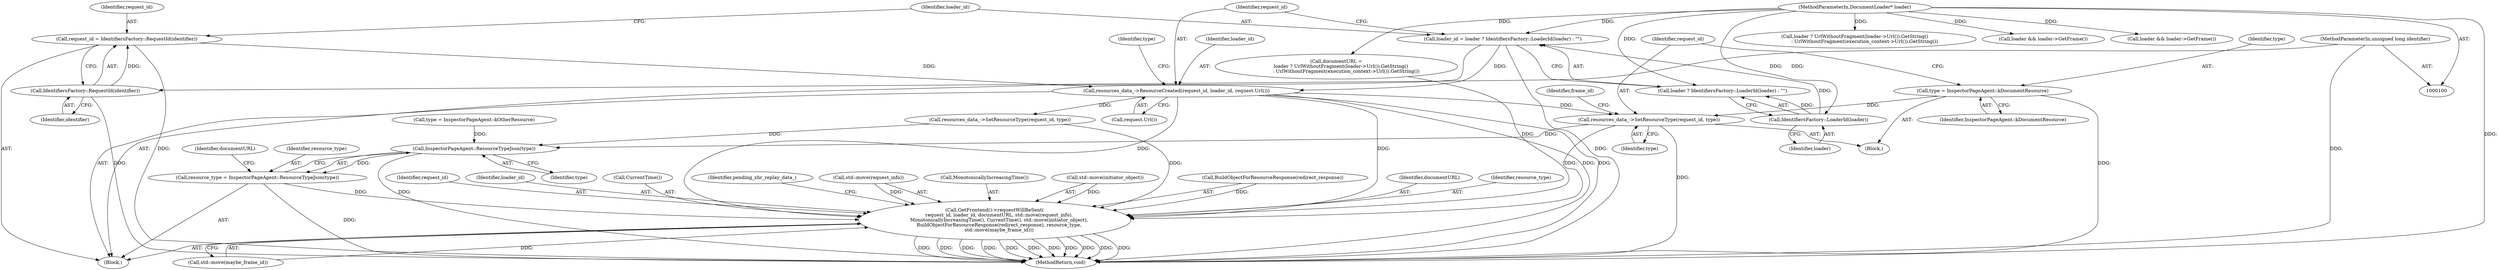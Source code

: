 digraph "1_Chrome_1c40f9042ae2d6ee7483d72998aabb5e73b2ff60_2@del" {
"1000153" [label="(Call,resources_data_->SetResourceType(request_id, type))"];
"1000121" [label="(Call,resources_data_->ResourceCreated(request_id, loader_id, request.Url()))"];
"1000109" [label="(Call,request_id = IdentifiersFactory::RequestId(identifier))"];
"1000111" [label="(Call,IdentifiersFactory::RequestId(identifier))"];
"1000102" [label="(MethodParameterIn,unsigned long identifier)"];
"1000114" [label="(Call,loader_id = loader ? IdentifiersFactory::LoaderId(loader) : \"\")"];
"1000103" [label="(MethodParameterIn,DocumentLoader* loader)"];
"1000118" [label="(Call,IdentifiersFactory::LoaderId(loader))"];
"1000150" [label="(Call,type = InspectorPageAgent::kDocumentResource)"];
"1000226" [label="(Call,InspectorPageAgent::ResourceTypeJson(type))"];
"1000224" [label="(Call,resource_type = InspectorPageAgent::ResourceTypeJson(type))"];
"1000242" [label="(Call,GetFrontend()->requestWillBeSent(\n      request_id, loader_id, documentURL, std::move(request_info),\n      MonotonicallyIncreasingTime(), CurrentTime(), std::move(initiator_object),\n      BuildObjectForResourceResponse(redirect_response), resource_type,\n      std::move(maybe_frame_id)))"];
"1000242" [label="(Call,GetFrontend()->requestWillBeSent(\n      request_id, loader_id, documentURL, std::move(request_info),\n      MonotonicallyIncreasingTime(), CurrentTime(), std::move(initiator_object),\n      BuildObjectForResourceResponse(redirect_response), resource_type,\n      std::move(maybe_frame_id)))"];
"1000111" [label="(Call,IdentifiersFactory::RequestId(identifier))"];
"1000149" [label="(Block,)"];
"1000229" [label="(Call,documentURL =\n      loader ? UrlWithoutFragment(loader->Url()).GetString()\n             : UrlWithoutFragment(execution_context->Url()).GetString())"];
"1000259" [label="(Identifier,pending_xhr_replay_data_)"];
"1000110" [label="(Identifier,request_id)"];
"1000248" [label="(Call,MonotonicallyIncreasingTime())"];
"1000109" [label="(Call,request_id = IdentifiersFactory::RequestId(identifier))"];
"1000115" [label="(Identifier,loader_id)"];
"1000112" [label="(Identifier,identifier)"];
"1000225" [label="(Identifier,resource_type)"];
"1000250" [label="(Call,std::move(initiator_object))"];
"1000121" [label="(Call,resources_data_->ResourceCreated(request_id, loader_id, request.Url()))"];
"1000107" [label="(Block,)"];
"1000123" [label="(Identifier,loader_id)"];
"1000227" [label="(Identifier,type)"];
"1000230" [label="(Identifier,documentURL)"];
"1000252" [label="(Call,BuildObjectForResourceResponse(redirect_response))"];
"1000153" [label="(Call,resources_data_->SetResourceType(request_id, type))"];
"1000150" [label="(Call,type = InspectorPageAgent::kDocumentResource)"];
"1000231" [label="(Call,loader ? UrlWithoutFragment(loader->Url()).GetString()\n             : UrlWithoutFragment(execution_context->Url()).GetString())"];
"1000263" [label="(MethodReturn,void)"];
"1000124" [label="(Call,request.Url())"];
"1000114" [label="(Call,loader_id = loader ? IdentifiersFactory::LoaderId(loader) : \"\")"];
"1000160" [label="(Call,loader && loader->GetFrame())"];
"1000119" [label="(Identifier,loader)"];
"1000122" [label="(Identifier,request_id)"];
"1000151" [label="(Identifier,type)"];
"1000245" [label="(Identifier,documentURL)"];
"1000226" [label="(Call,InspectorPageAgent::ResourceTypeJson(type))"];
"1000254" [label="(Identifier,resource_type)"];
"1000102" [label="(MethodParameterIn,unsigned long identifier)"];
"1000116" [label="(Call,loader ? IdentifiersFactory::LoaderId(loader) : \"\")"];
"1000246" [label="(Call,std::move(request_info))"];
"1000103" [label="(MethodParameterIn,DocumentLoader* loader)"];
"1000154" [label="(Identifier,request_id)"];
"1000243" [label="(Identifier,request_id)"];
"1000152" [label="(Identifier,InspectorPageAgent::kDocumentResource)"];
"1000224" [label="(Call,resource_type = InspectorPageAgent::ResourceTypeJson(type))"];
"1000118" [label="(Call,IdentifiersFactory::LoaderId(loader))"];
"1000244" [label="(Identifier,loader_id)"];
"1000127" [label="(Identifier,type)"];
"1000139" [label="(Call,resources_data_->SetResourceType(request_id, type))"];
"1000255" [label="(Call,std::move(maybe_frame_id))"];
"1000126" [label="(Call,type = InspectorPageAgent::kOtherResource)"];
"1000158" [label="(Identifier,frame_id)"];
"1000155" [label="(Identifier,type)"];
"1000174" [label="(Call,loader && loader->GetFrame())"];
"1000249" [label="(Call,CurrentTime())"];
"1000153" -> "1000149"  [label="AST: "];
"1000153" -> "1000155"  [label="CFG: "];
"1000154" -> "1000153"  [label="AST: "];
"1000155" -> "1000153"  [label="AST: "];
"1000158" -> "1000153"  [label="CFG: "];
"1000153" -> "1000263"  [label="DDG: "];
"1000121" -> "1000153"  [label="DDG: "];
"1000150" -> "1000153"  [label="DDG: "];
"1000153" -> "1000226"  [label="DDG: "];
"1000153" -> "1000242"  [label="DDG: "];
"1000121" -> "1000107"  [label="AST: "];
"1000121" -> "1000124"  [label="CFG: "];
"1000122" -> "1000121"  [label="AST: "];
"1000123" -> "1000121"  [label="AST: "];
"1000124" -> "1000121"  [label="AST: "];
"1000127" -> "1000121"  [label="CFG: "];
"1000121" -> "1000263"  [label="DDG: "];
"1000121" -> "1000263"  [label="DDG: "];
"1000109" -> "1000121"  [label="DDG: "];
"1000114" -> "1000121"  [label="DDG: "];
"1000121" -> "1000139"  [label="DDG: "];
"1000121" -> "1000242"  [label="DDG: "];
"1000121" -> "1000242"  [label="DDG: "];
"1000109" -> "1000107"  [label="AST: "];
"1000109" -> "1000111"  [label="CFG: "];
"1000110" -> "1000109"  [label="AST: "];
"1000111" -> "1000109"  [label="AST: "];
"1000115" -> "1000109"  [label="CFG: "];
"1000109" -> "1000263"  [label="DDG: "];
"1000111" -> "1000109"  [label="DDG: "];
"1000111" -> "1000112"  [label="CFG: "];
"1000112" -> "1000111"  [label="AST: "];
"1000111" -> "1000263"  [label="DDG: "];
"1000102" -> "1000111"  [label="DDG: "];
"1000102" -> "1000100"  [label="AST: "];
"1000102" -> "1000263"  [label="DDG: "];
"1000114" -> "1000107"  [label="AST: "];
"1000114" -> "1000116"  [label="CFG: "];
"1000115" -> "1000114"  [label="AST: "];
"1000116" -> "1000114"  [label="AST: "];
"1000122" -> "1000114"  [label="CFG: "];
"1000114" -> "1000263"  [label="DDG: "];
"1000103" -> "1000114"  [label="DDG: "];
"1000118" -> "1000114"  [label="DDG: "];
"1000103" -> "1000100"  [label="AST: "];
"1000103" -> "1000263"  [label="DDG: "];
"1000103" -> "1000116"  [label="DDG: "];
"1000103" -> "1000118"  [label="DDG: "];
"1000103" -> "1000160"  [label="DDG: "];
"1000103" -> "1000174"  [label="DDG: "];
"1000103" -> "1000229"  [label="DDG: "];
"1000103" -> "1000231"  [label="DDG: "];
"1000118" -> "1000116"  [label="AST: "];
"1000118" -> "1000119"  [label="CFG: "];
"1000119" -> "1000118"  [label="AST: "];
"1000116" -> "1000118"  [label="CFG: "];
"1000118" -> "1000116"  [label="DDG: "];
"1000150" -> "1000149"  [label="AST: "];
"1000150" -> "1000152"  [label="CFG: "];
"1000151" -> "1000150"  [label="AST: "];
"1000152" -> "1000150"  [label="AST: "];
"1000154" -> "1000150"  [label="CFG: "];
"1000150" -> "1000263"  [label="DDG: "];
"1000226" -> "1000224"  [label="AST: "];
"1000226" -> "1000227"  [label="CFG: "];
"1000227" -> "1000226"  [label="AST: "];
"1000224" -> "1000226"  [label="CFG: "];
"1000226" -> "1000263"  [label="DDG: "];
"1000226" -> "1000224"  [label="DDG: "];
"1000139" -> "1000226"  [label="DDG: "];
"1000126" -> "1000226"  [label="DDG: "];
"1000224" -> "1000107"  [label="AST: "];
"1000225" -> "1000224"  [label="AST: "];
"1000230" -> "1000224"  [label="CFG: "];
"1000224" -> "1000263"  [label="DDG: "];
"1000224" -> "1000242"  [label="DDG: "];
"1000242" -> "1000107"  [label="AST: "];
"1000242" -> "1000255"  [label="CFG: "];
"1000243" -> "1000242"  [label="AST: "];
"1000244" -> "1000242"  [label="AST: "];
"1000245" -> "1000242"  [label="AST: "];
"1000246" -> "1000242"  [label="AST: "];
"1000248" -> "1000242"  [label="AST: "];
"1000249" -> "1000242"  [label="AST: "];
"1000250" -> "1000242"  [label="AST: "];
"1000252" -> "1000242"  [label="AST: "];
"1000254" -> "1000242"  [label="AST: "];
"1000255" -> "1000242"  [label="AST: "];
"1000259" -> "1000242"  [label="CFG: "];
"1000242" -> "1000263"  [label="DDG: "];
"1000242" -> "1000263"  [label="DDG: "];
"1000242" -> "1000263"  [label="DDG: "];
"1000242" -> "1000263"  [label="DDG: "];
"1000242" -> "1000263"  [label="DDG: "];
"1000242" -> "1000263"  [label="DDG: "];
"1000242" -> "1000263"  [label="DDG: "];
"1000242" -> "1000263"  [label="DDG: "];
"1000242" -> "1000263"  [label="DDG: "];
"1000242" -> "1000263"  [label="DDG: "];
"1000242" -> "1000263"  [label="DDG: "];
"1000139" -> "1000242"  [label="DDG: "];
"1000229" -> "1000242"  [label="DDG: "];
"1000246" -> "1000242"  [label="DDG: "];
"1000250" -> "1000242"  [label="DDG: "];
"1000252" -> "1000242"  [label="DDG: "];
"1000255" -> "1000242"  [label="DDG: "];
}
